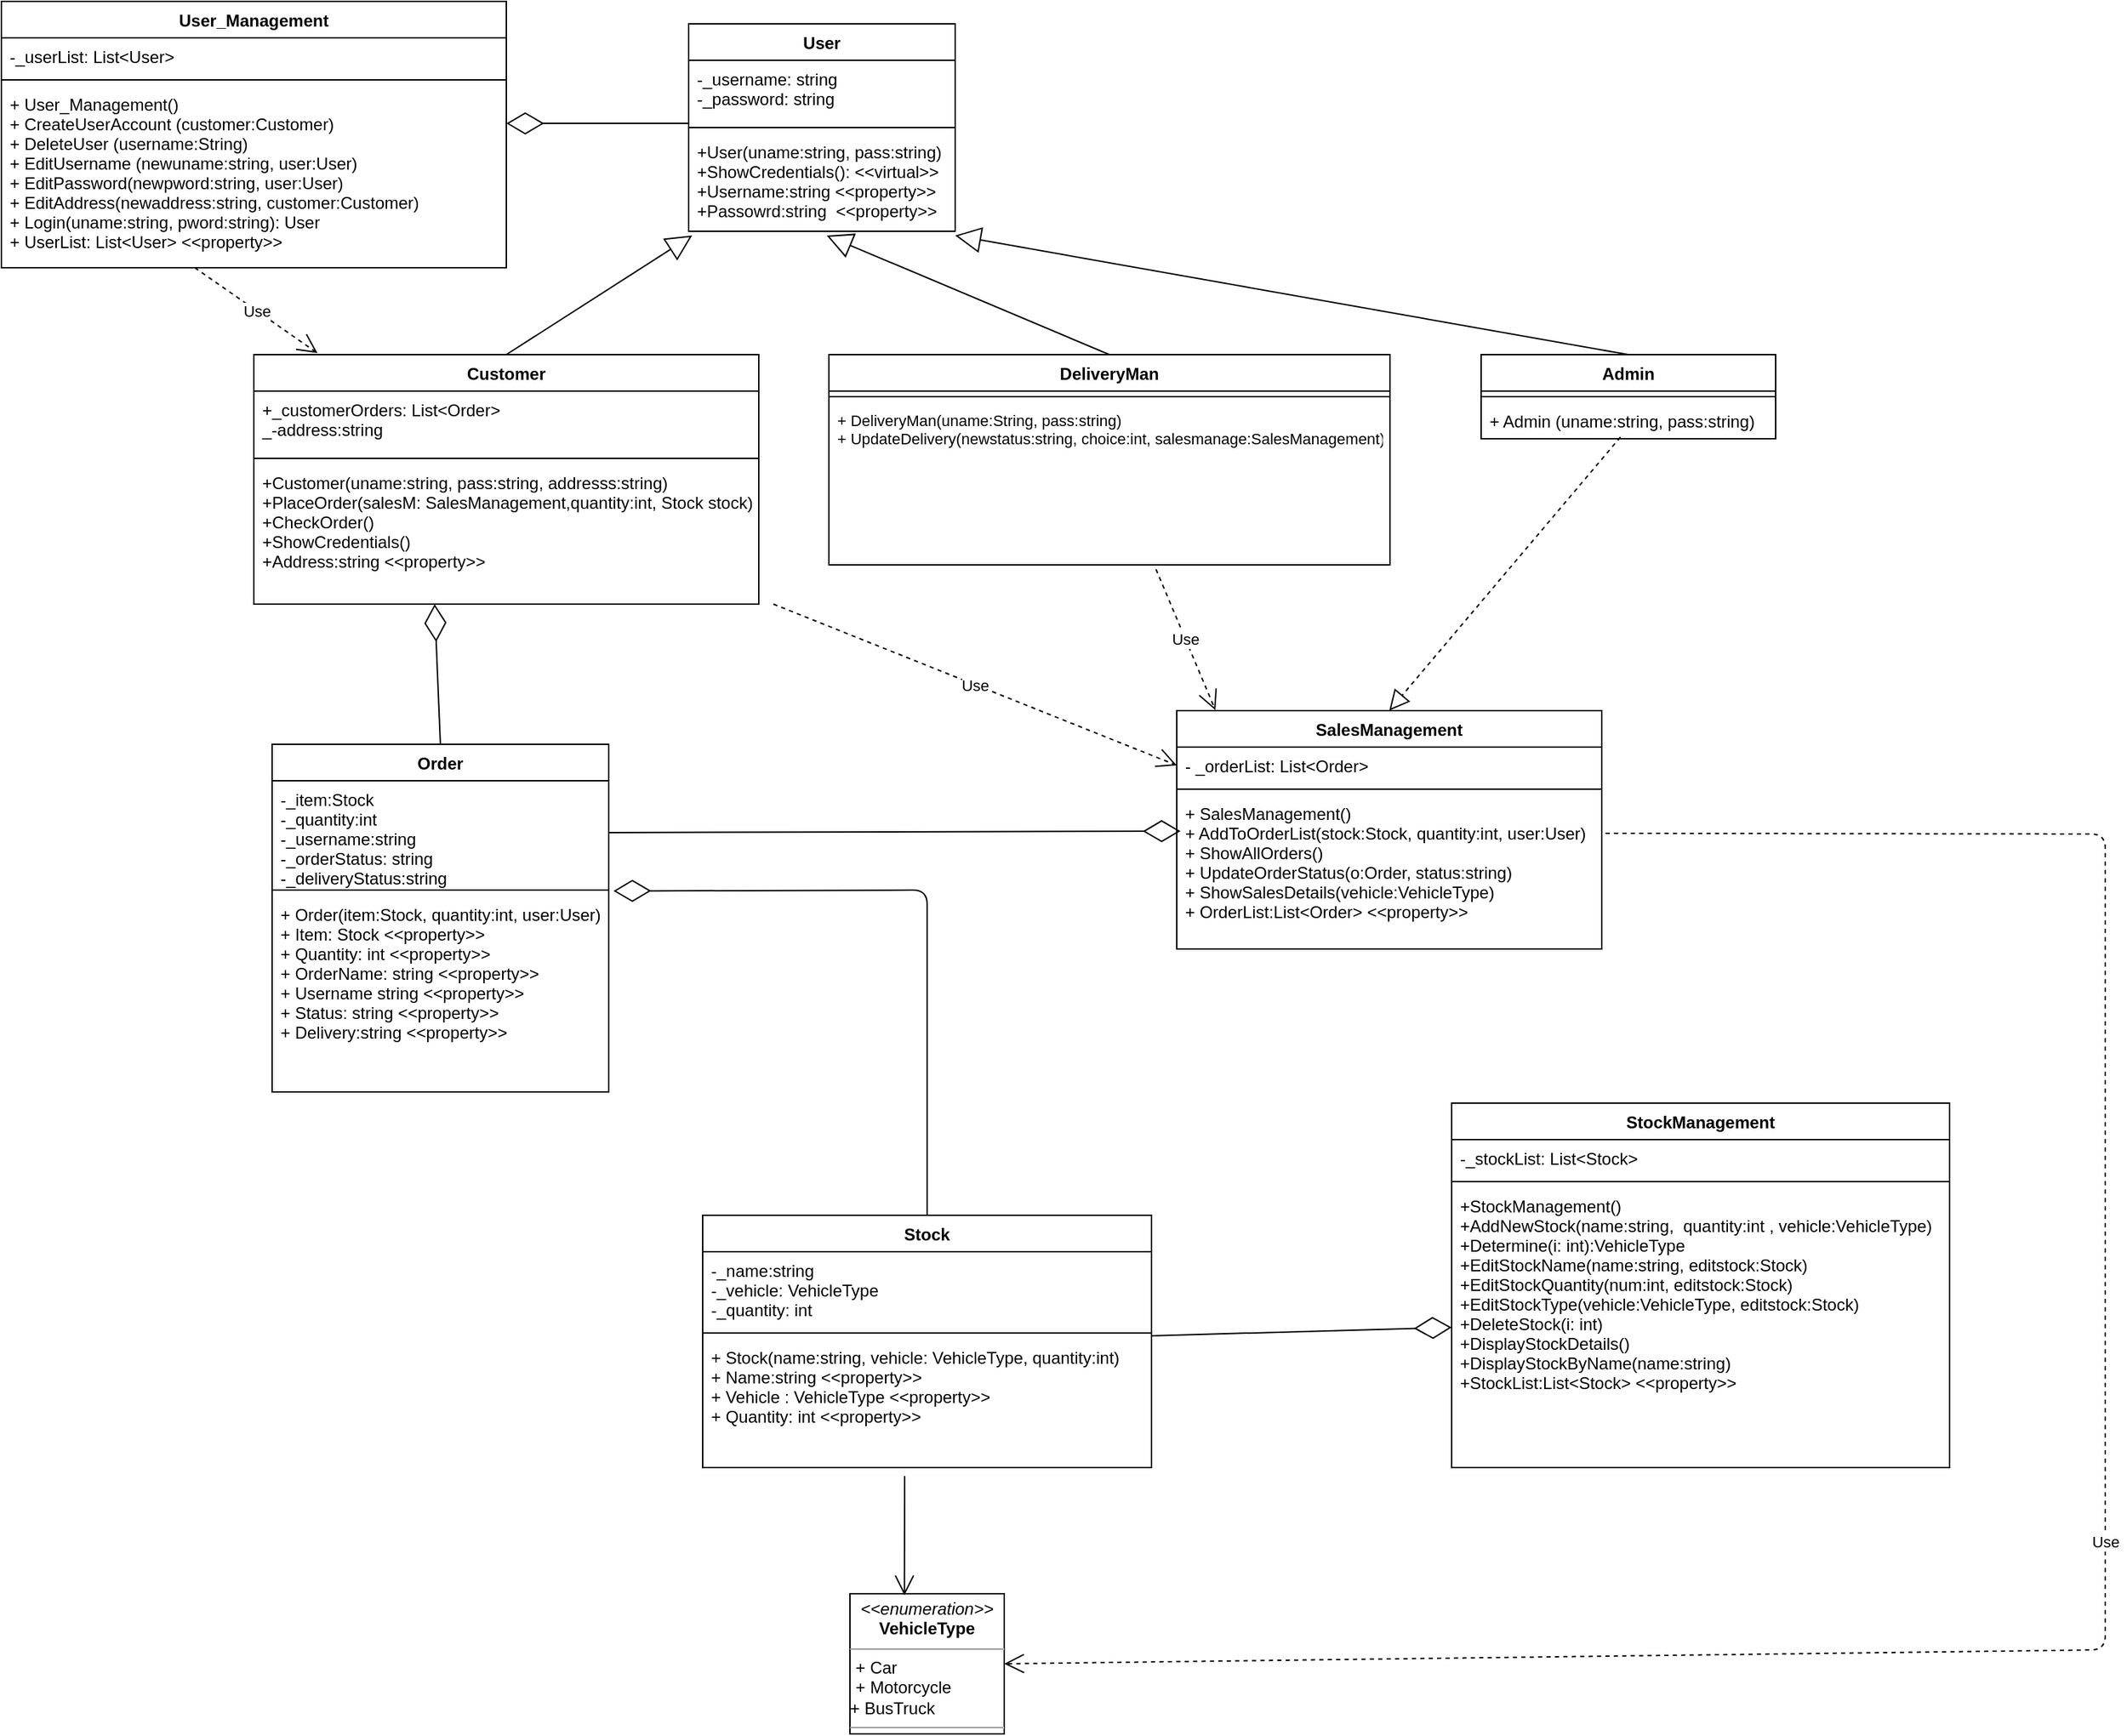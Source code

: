 <mxfile version="12.1.9" type="github" pages="1">
  <diagram id="43vNWwg8jOlzyk5GfrOZ" name="Page-1">
    <mxGraphModel dx="1920" dy="990" grid="1" gridSize="10" guides="1" tooltips="1" connect="1" arrows="1" fold="1" page="1" pageScale="1" pageWidth="1100" pageHeight="850" math="0" shadow="0">
      <root>
        <mxCell id="0"/>
        <mxCell id="1" parent="0"/>
        <mxCell id="r0ZETI2wqyOW0yTTkkn_-1" value="User_Management" style="swimlane;fontStyle=1;align=center;verticalAlign=top;childLayout=stackLayout;horizontal=1;startSize=26;horizontalStack=0;resizeParent=1;resizeParentMax=0;resizeLast=0;collapsible=1;marginBottom=0;" parent="1" vertex="1">
          <mxGeometry x="260" y="114" width="360" height="190" as="geometry"/>
        </mxCell>
        <mxCell id="r0ZETI2wqyOW0yTTkkn_-2" value="-_userList: List&lt;User&gt;" style="text;strokeColor=none;fillColor=none;align=left;verticalAlign=top;spacingLeft=4;spacingRight=4;overflow=hidden;rotatable=0;points=[[0,0.5],[1,0.5]];portConstraint=eastwest;" parent="r0ZETI2wqyOW0yTTkkn_-1" vertex="1">
          <mxGeometry y="26" width="360" height="26" as="geometry"/>
        </mxCell>
        <mxCell id="r0ZETI2wqyOW0yTTkkn_-3" value="" style="line;strokeWidth=1;fillColor=none;align=left;verticalAlign=middle;spacingTop=-1;spacingLeft=3;spacingRight=3;rotatable=0;labelPosition=right;points=[];portConstraint=eastwest;" parent="r0ZETI2wqyOW0yTTkkn_-1" vertex="1">
          <mxGeometry y="52" width="360" height="8" as="geometry"/>
        </mxCell>
        <mxCell id="r0ZETI2wqyOW0yTTkkn_-4" value="+ User_Management()&#xa;+ CreateUserAccount (customer:Customer)&#xa;+ DeleteUser (username:String)&#xa;+ EditUsername (newuname:string, user:User)&#xa;+ EditPassword(newpword:string, user:User)&#xa;+ EditAddress(newaddress:string, customer:Customer)&#xa;+ Login(uname:string, pword:string): User&#xa;+ UserList: List&lt;User&gt; &lt;&lt;property&gt;&gt;&#xa;&#xa;&#xa;" style="text;strokeColor=none;fillColor=none;align=left;verticalAlign=top;spacingLeft=4;spacingRight=4;overflow=hidden;rotatable=0;points=[[0,0.5],[1,0.5]];portConstraint=eastwest;" parent="r0ZETI2wqyOW0yTTkkn_-1" vertex="1">
          <mxGeometry y="60" width="360" height="130" as="geometry"/>
        </mxCell>
        <mxCell id="r0ZETI2wqyOW0yTTkkn_-5" value="User" style="swimlane;fontStyle=1;align=center;verticalAlign=top;childLayout=stackLayout;horizontal=1;startSize=26;horizontalStack=0;resizeParent=1;resizeParentMax=0;resizeLast=0;collapsible=1;marginBottom=0;" parent="1" vertex="1">
          <mxGeometry x="750" y="130" width="190" height="148" as="geometry"/>
        </mxCell>
        <mxCell id="r0ZETI2wqyOW0yTTkkn_-6" value="-_username: string&#xa;-_password: string&#xa;" style="text;strokeColor=none;fillColor=none;align=left;verticalAlign=top;spacingLeft=4;spacingRight=4;overflow=hidden;rotatable=0;points=[[0,0.5],[1,0.5]];portConstraint=eastwest;" parent="r0ZETI2wqyOW0yTTkkn_-5" vertex="1">
          <mxGeometry y="26" width="190" height="44" as="geometry"/>
        </mxCell>
        <mxCell id="r0ZETI2wqyOW0yTTkkn_-7" value="" style="line;strokeWidth=1;fillColor=none;align=left;verticalAlign=middle;spacingTop=-1;spacingLeft=3;spacingRight=3;rotatable=0;labelPosition=right;points=[];portConstraint=eastwest;" parent="r0ZETI2wqyOW0yTTkkn_-5" vertex="1">
          <mxGeometry y="70" width="190" height="8" as="geometry"/>
        </mxCell>
        <mxCell id="r0ZETI2wqyOW0yTTkkn_-8" value="+User(uname:string, pass:string)&#xa;+ShowCredentials(): &lt;&lt;virtual&gt;&gt; &#xa;+Username:string &lt;&lt;property&gt;&gt;&#xa;+Passowrd:string  &lt;&lt;property&gt;&gt;&#xa;&#xa;" style="text;strokeColor=none;fillColor=none;align=left;verticalAlign=top;spacingLeft=4;spacingRight=4;overflow=hidden;rotatable=0;points=[[0,0.5],[1,0.5]];portConstraint=eastwest;" parent="r0ZETI2wqyOW0yTTkkn_-5" vertex="1">
          <mxGeometry y="78" width="190" height="70" as="geometry"/>
        </mxCell>
        <mxCell id="r0ZETI2wqyOW0yTTkkn_-9" value="Customer" style="swimlane;fontStyle=1;align=center;verticalAlign=top;childLayout=stackLayout;horizontal=1;startSize=26;horizontalStack=0;resizeParent=1;resizeParentMax=0;resizeLast=0;collapsible=1;marginBottom=0;" parent="1" vertex="1">
          <mxGeometry x="440" y="366" width="360" height="178" as="geometry"/>
        </mxCell>
        <mxCell id="r0ZETI2wqyOW0yTTkkn_-10" value="+_customerOrders: List&lt;Order&gt;&#xa;_-address:string&#xa;" style="text;strokeColor=none;fillColor=none;align=left;verticalAlign=top;spacingLeft=4;spacingRight=4;overflow=hidden;rotatable=0;points=[[0,0.5],[1,0.5]];portConstraint=eastwest;" parent="r0ZETI2wqyOW0yTTkkn_-9" vertex="1">
          <mxGeometry y="26" width="360" height="44" as="geometry"/>
        </mxCell>
        <mxCell id="r0ZETI2wqyOW0yTTkkn_-11" value="" style="line;strokeWidth=1;fillColor=none;align=left;verticalAlign=middle;spacingTop=-1;spacingLeft=3;spacingRight=3;rotatable=0;labelPosition=right;points=[];portConstraint=eastwest;" parent="r0ZETI2wqyOW0yTTkkn_-9" vertex="1">
          <mxGeometry y="70" width="360" height="8" as="geometry"/>
        </mxCell>
        <mxCell id="r0ZETI2wqyOW0yTTkkn_-12" value="+Customer(uname:string, pass:string, addresss:string)&#xa;+PlaceOrder(salesM: SalesManagement,quantity:int, Stock stock)&#xa;+CheckOrder()&#xa;+ShowCredentials() &#xa;+Address:string &lt;&lt;property&gt;&gt;&#xa;&#xa;&#xa;" style="text;strokeColor=none;fillColor=none;align=left;verticalAlign=top;spacingLeft=4;spacingRight=4;overflow=hidden;rotatable=0;points=[[0,0.5],[1,0.5]];portConstraint=eastwest;" parent="r0ZETI2wqyOW0yTTkkn_-9" vertex="1">
          <mxGeometry y="78" width="360" height="100" as="geometry"/>
        </mxCell>
        <mxCell id="r0ZETI2wqyOW0yTTkkn_-13" value="DeliveryMan" style="swimlane;fontStyle=1;align=center;verticalAlign=top;childLayout=stackLayout;horizontal=1;startSize=26;horizontalStack=0;resizeParent=1;resizeParentMax=0;resizeLast=0;collapsible=1;marginBottom=0;" parent="1" vertex="1">
          <mxGeometry x="850" y="366" width="400" height="150" as="geometry"/>
        </mxCell>
        <mxCell id="r0ZETI2wqyOW0yTTkkn_-15" value="" style="line;strokeWidth=1;fillColor=none;align=left;verticalAlign=middle;spacingTop=-1;spacingLeft=3;spacingRight=3;rotatable=0;labelPosition=right;points=[];portConstraint=eastwest;" parent="r0ZETI2wqyOW0yTTkkn_-13" vertex="1">
          <mxGeometry y="26" width="400" height="8" as="geometry"/>
        </mxCell>
        <mxCell id="r0ZETI2wqyOW0yTTkkn_-16" value="+ DeliveryMan(uname:String, pass:string)&#xa;+ UpdateDelivery(newstatus:string, choice:int, salesmanage:SalesManagement)&#xa;" style="text;strokeColor=none;fillColor=none;align=left;verticalAlign=top;spacingLeft=4;spacingRight=4;overflow=hidden;rotatable=0;points=[[0,0.5],[1,0.5]];portConstraint=eastwest;fontSize=11;" parent="r0ZETI2wqyOW0yTTkkn_-13" vertex="1">
          <mxGeometry y="34" width="400" height="116" as="geometry"/>
        </mxCell>
        <mxCell id="r0ZETI2wqyOW0yTTkkn_-17" value="Admin" style="swimlane;fontStyle=1;align=center;verticalAlign=top;childLayout=stackLayout;horizontal=1;startSize=26;horizontalStack=0;resizeParent=1;resizeParentMax=0;resizeLast=0;collapsible=1;marginBottom=0;" parent="1" vertex="1">
          <mxGeometry x="1315" y="366" width="210" height="60" as="geometry"/>
        </mxCell>
        <mxCell id="r0ZETI2wqyOW0yTTkkn_-19" value="" style="line;strokeWidth=1;fillColor=none;align=left;verticalAlign=middle;spacingTop=-1;spacingLeft=3;spacingRight=3;rotatable=0;labelPosition=right;points=[];portConstraint=eastwest;" parent="r0ZETI2wqyOW0yTTkkn_-17" vertex="1">
          <mxGeometry y="26" width="210" height="8" as="geometry"/>
        </mxCell>
        <mxCell id="r0ZETI2wqyOW0yTTkkn_-20" value="+ Admin (uname:string, pass:string)" style="text;strokeColor=none;fillColor=none;align=left;verticalAlign=top;spacingLeft=4;spacingRight=4;overflow=hidden;rotatable=0;points=[[0,0.5],[1,0.5]];portConstraint=eastwest;" parent="r0ZETI2wqyOW0yTTkkn_-17" vertex="1">
          <mxGeometry y="34" width="210" height="26" as="geometry"/>
        </mxCell>
        <mxCell id="r0ZETI2wqyOW0yTTkkn_-22" value="Order" style="swimlane;fontStyle=1;align=center;verticalAlign=top;childLayout=stackLayout;horizontal=1;startSize=26;horizontalStack=0;resizeParent=1;resizeParentMax=0;resizeLast=0;collapsible=1;marginBottom=0;" parent="1" vertex="1">
          <mxGeometry x="453" y="644" width="240" height="248" as="geometry"/>
        </mxCell>
        <mxCell id="r0ZETI2wqyOW0yTTkkn_-23" value="-_item:Stock&#xa;-_quantity:int&#xa;-_username:string&#xa;-_orderStatus: string&#xa;-_deliveryStatus:string&#xa;&#xa;&#xa;" style="text;strokeColor=none;fillColor=none;align=left;verticalAlign=top;spacingLeft=4;spacingRight=4;overflow=hidden;rotatable=0;points=[[0,0.5],[1,0.5]];portConstraint=eastwest;" parent="r0ZETI2wqyOW0yTTkkn_-22" vertex="1">
          <mxGeometry y="26" width="240" height="74" as="geometry"/>
        </mxCell>
        <mxCell id="r0ZETI2wqyOW0yTTkkn_-24" value="" style="line;strokeWidth=1;fillColor=none;align=left;verticalAlign=middle;spacingTop=-1;spacingLeft=3;spacingRight=3;rotatable=0;labelPosition=right;points=[];portConstraint=eastwest;" parent="r0ZETI2wqyOW0yTTkkn_-22" vertex="1">
          <mxGeometry y="100" width="240" height="8" as="geometry"/>
        </mxCell>
        <mxCell id="r0ZETI2wqyOW0yTTkkn_-25" value="+ Order(item:Stock, quantity:int, user:User)&#xa;+ Item: Stock &lt;&lt;property&gt;&gt;&#xa;+ Quantity: int &lt;&lt;property&gt;&gt;&#xa;+ OrderName: string &lt;&lt;property&gt;&gt;&#xa;+ Username string &lt;&lt;property&gt;&gt;&#xa;+ Status: string &lt;&lt;property&gt;&gt;&#xa;+ Delivery:string &lt;&lt;property&gt;&gt;&#xa;" style="text;strokeColor=none;fillColor=none;align=left;verticalAlign=top;spacingLeft=4;spacingRight=4;overflow=hidden;rotatable=0;points=[[0,0.5],[1,0.5]];portConstraint=eastwest;" parent="r0ZETI2wqyOW0yTTkkn_-22" vertex="1">
          <mxGeometry y="108" width="240" height="140" as="geometry"/>
        </mxCell>
        <mxCell id="r0ZETI2wqyOW0yTTkkn_-26" value="SalesManagement" style="swimlane;fontStyle=1;align=center;verticalAlign=top;childLayout=stackLayout;horizontal=1;startSize=26;horizontalStack=0;resizeParent=1;resizeParentMax=0;resizeLast=0;collapsible=1;marginBottom=0;" parent="1" vertex="1">
          <mxGeometry x="1098" y="620" width="303" height="170" as="geometry">
            <mxRectangle x="1440" y="774" width="130" height="26" as="alternateBounds"/>
          </mxGeometry>
        </mxCell>
        <mxCell id="r0ZETI2wqyOW0yTTkkn_-27" value="- _orderList: List&lt;Order&gt;" style="text;strokeColor=none;fillColor=none;align=left;verticalAlign=top;spacingLeft=4;spacingRight=4;overflow=hidden;rotatable=0;points=[[0,0.5],[1,0.5]];portConstraint=eastwest;" parent="r0ZETI2wqyOW0yTTkkn_-26" vertex="1">
          <mxGeometry y="26" width="303" height="26" as="geometry"/>
        </mxCell>
        <mxCell id="r0ZETI2wqyOW0yTTkkn_-28" value="" style="line;strokeWidth=1;fillColor=none;align=left;verticalAlign=middle;spacingTop=-1;spacingLeft=3;spacingRight=3;rotatable=0;labelPosition=right;points=[];portConstraint=eastwest;" parent="r0ZETI2wqyOW0yTTkkn_-26" vertex="1">
          <mxGeometry y="52" width="303" height="8" as="geometry"/>
        </mxCell>
        <mxCell id="r0ZETI2wqyOW0yTTkkn_-29" value="+ SalesManagement()&#xa;+ AddToOrderList(stock:Stock, quantity:int, user:User)&#xa;+ ShowAllOrders()&#xa;+ UpdateOrderStatus(o:Order, status:string)&#xa;+ ShowSalesDetails(vehicle:VehicleType)&#xa;+ OrderList:List&lt;Order&gt; &lt;&lt;property&gt;&gt;&#xa;&#xa;&#xa;&#xa;" style="text;strokeColor=none;fillColor=none;align=left;verticalAlign=top;spacingLeft=4;spacingRight=4;overflow=hidden;rotatable=0;points=[[0,0.5],[1,0.5]];portConstraint=eastwest;" parent="r0ZETI2wqyOW0yTTkkn_-26" vertex="1">
          <mxGeometry y="60" width="303" height="110" as="geometry"/>
        </mxCell>
        <mxCell id="r0ZETI2wqyOW0yTTkkn_-30" value="Stock" style="swimlane;fontStyle=1;align=center;verticalAlign=top;childLayout=stackLayout;horizontal=1;startSize=26;horizontalStack=0;resizeParent=1;resizeParentMax=0;resizeLast=0;collapsible=1;marginBottom=0;" parent="1" vertex="1">
          <mxGeometry x="760" y="980" width="320" height="180" as="geometry"/>
        </mxCell>
        <mxCell id="r0ZETI2wqyOW0yTTkkn_-31" value="-_name:string&#xa;-_vehicle: VehicleType&#xa;-_quantity: int&#xa;" style="text;strokeColor=none;fillColor=none;align=left;verticalAlign=top;spacingLeft=4;spacingRight=4;overflow=hidden;rotatable=0;points=[[0,0.5],[1,0.5]];portConstraint=eastwest;" parent="r0ZETI2wqyOW0yTTkkn_-30" vertex="1">
          <mxGeometry y="26" width="320" height="54" as="geometry"/>
        </mxCell>
        <mxCell id="r0ZETI2wqyOW0yTTkkn_-32" value="" style="line;strokeWidth=1;fillColor=none;align=left;verticalAlign=middle;spacingTop=-1;spacingLeft=3;spacingRight=3;rotatable=0;labelPosition=right;points=[];portConstraint=eastwest;" parent="r0ZETI2wqyOW0yTTkkn_-30" vertex="1">
          <mxGeometry y="80" width="320" height="8" as="geometry"/>
        </mxCell>
        <mxCell id="r0ZETI2wqyOW0yTTkkn_-33" value="+ Stock(name:string, vehicle: VehicleType, quantity:int)&#xa;+ Name:string &lt;&lt;property&gt;&gt;&#xa;+ Vehicle : VehicleType &lt;&lt;property&gt;&gt;&#xa;+ Quantity: int &lt;&lt;property&gt;&gt;&#xa;" style="text;strokeColor=none;fillColor=none;align=left;verticalAlign=top;spacingLeft=4;spacingRight=4;overflow=hidden;rotatable=0;points=[[0,0.5],[1,0.5]];portConstraint=eastwest;" parent="r0ZETI2wqyOW0yTTkkn_-30" vertex="1">
          <mxGeometry y="88" width="320" height="92" as="geometry"/>
        </mxCell>
        <mxCell id="r0ZETI2wqyOW0yTTkkn_-34" value="StockManagement" style="swimlane;fontStyle=1;align=center;verticalAlign=top;childLayout=stackLayout;horizontal=1;startSize=26;horizontalStack=0;resizeParent=1;resizeParentMax=0;resizeLast=0;collapsible=1;marginBottom=0;" parent="1" vertex="1">
          <mxGeometry x="1294" y="900" width="355" height="260" as="geometry"/>
        </mxCell>
        <mxCell id="r0ZETI2wqyOW0yTTkkn_-35" value="-_stockList: List&lt;Stock&gt;" style="text;strokeColor=none;fillColor=none;align=left;verticalAlign=top;spacingLeft=4;spacingRight=4;overflow=hidden;rotatable=0;points=[[0,0.5],[1,0.5]];portConstraint=eastwest;" parent="r0ZETI2wqyOW0yTTkkn_-34" vertex="1">
          <mxGeometry y="26" width="355" height="26" as="geometry"/>
        </mxCell>
        <mxCell id="r0ZETI2wqyOW0yTTkkn_-36" value="" style="line;strokeWidth=1;fillColor=none;align=left;verticalAlign=middle;spacingTop=-1;spacingLeft=3;spacingRight=3;rotatable=0;labelPosition=right;points=[];portConstraint=eastwest;" parent="r0ZETI2wqyOW0yTTkkn_-34" vertex="1">
          <mxGeometry y="52" width="355" height="8" as="geometry"/>
        </mxCell>
        <mxCell id="r0ZETI2wqyOW0yTTkkn_-37" value="+StockManagement()&#xa;+AddNewStock(name:string,  quantity:int , vehicle:VehicleType)&#xa;+Determine(i: int):VehicleType&#xa;+EditStockName(name:string, editstock:Stock)&#xa;+EditStockQuantity(num:int, editstock:Stock)&#xa;+EditStockType(vehicle:VehicleType, editstock:Stock)&#xa;+DeleteStock(i: int)&#xa;+DisplayStockDetails()&#xa;+DisplayStockByName(name:string)&#xa;+StockList:List&lt;Stock&gt; &lt;&lt;property&gt;&gt;&#xa;&#xa;&#xa;&#xa;" style="text;strokeColor=none;fillColor=none;align=left;verticalAlign=top;spacingLeft=4;spacingRight=4;overflow=hidden;rotatable=0;points=[[0,0.5],[1,0.5]];portConstraint=eastwest;" parent="r0ZETI2wqyOW0yTTkkn_-34" vertex="1">
          <mxGeometry y="60" width="355" height="200" as="geometry"/>
        </mxCell>
        <mxCell id="r0ZETI2wqyOW0yTTkkn_-38" value="&lt;p style=&quot;margin: 0px ; margin-top: 4px ; text-align: center&quot;&gt;&lt;i&gt;&amp;lt;&amp;lt;enumeration&amp;gt;&amp;gt;&lt;/i&gt;&lt;br&gt;&lt;b&gt;VehicleType&lt;/b&gt;&lt;/p&gt;&lt;hr size=&quot;1&quot;&gt;&lt;p style=&quot;margin: 0px ; margin-left: 4px&quot;&gt;+ Car&lt;/p&gt;&lt;p style=&quot;margin: 0px ; margin-left: 4px&quot;&gt;+ Motorcycle&lt;/p&gt;+ BusTruck&lt;hr size=&quot;1&quot;&gt;" style="verticalAlign=top;align=left;overflow=fill;fontSize=12;fontFamily=Helvetica;html=1;" parent="1" vertex="1">
          <mxGeometry x="865" y="1250" width="110" height="100" as="geometry"/>
        </mxCell>
        <mxCell id="NFNXPomns0XOpPRr1u2R-3" value="" style="endArrow=block;endSize=16;endFill=0;html=1;entryX=0.013;entryY=1.043;entryDx=0;entryDy=0;entryPerimeter=0;exitX=0.5;exitY=0;exitDx=0;exitDy=0;" parent="1" source="r0ZETI2wqyOW0yTTkkn_-9" target="r0ZETI2wqyOW0yTTkkn_-8" edge="1">
          <mxGeometry width="160" relative="1" as="geometry">
            <mxPoint x="840" y="444" as="sourcePoint"/>
            <mxPoint x="1000" y="444" as="targetPoint"/>
          </mxGeometry>
        </mxCell>
        <mxCell id="NFNXPomns0XOpPRr1u2R-4" value="" style="endArrow=block;endSize=16;endFill=0;html=1;entryX=0.518;entryY=1.043;entryDx=0;entryDy=0;entryPerimeter=0;exitX=0.5;exitY=0;exitDx=0;exitDy=0;" parent="1" source="r0ZETI2wqyOW0yTTkkn_-13" target="r0ZETI2wqyOW0yTTkkn_-8" edge="1">
          <mxGeometry width="160" relative="1" as="geometry">
            <mxPoint x="1097.5" y="514" as="sourcePoint"/>
            <mxPoint x="1289.97" y="361.01" as="targetPoint"/>
          </mxGeometry>
        </mxCell>
        <mxCell id="NFNXPomns0XOpPRr1u2R-5" value="" style="endArrow=block;endSize=16;endFill=0;html=1;entryX=1;entryY=1.043;entryDx=0;entryDy=0;entryPerimeter=0;exitX=0.5;exitY=0;exitDx=0;exitDy=0;" parent="1" source="r0ZETI2wqyOW0yTTkkn_-17" target="r0ZETI2wqyOW0yTTkkn_-8" edge="1">
          <mxGeometry width="160" relative="1" as="geometry">
            <mxPoint x="1370" y="497" as="sourcePoint"/>
            <mxPoint x="1562.47" y="344.01" as="targetPoint"/>
          </mxGeometry>
        </mxCell>
        <mxCell id="NFNXPomns0XOpPRr1u2R-9" value="" style="endArrow=block;dashed=1;endFill=0;endSize=12;html=1;entryX=0.5;entryY=0;entryDx=0;entryDy=0;exitX=0.473;exitY=0.956;exitDx=0;exitDy=0;exitPerimeter=0;" parent="1" source="r0ZETI2wqyOW0yTTkkn_-20" target="r0ZETI2wqyOW0yTTkkn_-26" edge="1">
          <mxGeometry width="160" relative="1" as="geometry">
            <mxPoint x="1260" y="644" as="sourcePoint"/>
            <mxPoint x="1460" y="704" as="targetPoint"/>
          </mxGeometry>
        </mxCell>
        <mxCell id="dziBrICTCjueydhqJgy6-5" value="" style="endArrow=diamondThin;endFill=0;endSize=24;html=1;exitX=0.5;exitY=0;exitDx=0;exitDy=0;entryX=0.358;entryY=1;entryDx=0;entryDy=0;entryPerimeter=0;" parent="1" source="r0ZETI2wqyOW0yTTkkn_-22" target="r0ZETI2wqyOW0yTTkkn_-12" edge="1">
          <mxGeometry width="160" relative="1" as="geometry">
            <mxPoint x="800" y="740" as="sourcePoint"/>
            <mxPoint x="960" y="740" as="targetPoint"/>
          </mxGeometry>
        </mxCell>
        <mxCell id="dziBrICTCjueydhqJgy6-7" value="" style="endArrow=open;endFill=1;endSize=12;html=1;exitX=0.45;exitY=1.065;exitDx=0;exitDy=0;exitPerimeter=0;entryX=0.353;entryY=0.011;entryDx=0;entryDy=0;entryPerimeter=0;" parent="1" source="r0ZETI2wqyOW0yTTkkn_-33" target="r0ZETI2wqyOW0yTTkkn_-38" edge="1">
          <mxGeometry width="160" relative="1" as="geometry">
            <mxPoint x="680" y="950" as="sourcePoint"/>
            <mxPoint x="840" y="950" as="targetPoint"/>
          </mxGeometry>
        </mxCell>
        <mxCell id="dziBrICTCjueydhqJgy6-8" value="" style="endArrow=diamondThin;endFill=0;endSize=24;html=1;exitX=0.5;exitY=0;exitDx=0;exitDy=0;entryX=1.014;entryY=-0.024;entryDx=0;entryDy=0;entryPerimeter=0;" parent="1" source="r0ZETI2wqyOW0yTTkkn_-30" target="r0ZETI2wqyOW0yTTkkn_-25" edge="1">
          <mxGeometry width="160" relative="1" as="geometry">
            <mxPoint x="910" y="870" as="sourcePoint"/>
            <mxPoint x="730" y="860" as="targetPoint"/>
            <Array as="points">
              <mxPoint x="920" y="748"/>
            </Array>
          </mxGeometry>
        </mxCell>
        <mxCell id="dziBrICTCjueydhqJgy6-10" value="" style="endArrow=diamondThin;endFill=0;endSize=24;html=1;exitX=1;exitY=0.5;exitDx=0;exitDy=0;entryX=0.009;entryY=0.236;entryDx=0;entryDy=0;entryPerimeter=0;" parent="1" source="r0ZETI2wqyOW0yTTkkn_-23" target="r0ZETI2wqyOW0yTTkkn_-29" edge="1">
          <mxGeometry width="160" relative="1" as="geometry">
            <mxPoint x="850" y="650" as="sourcePoint"/>
            <mxPoint x="1010" y="650" as="targetPoint"/>
          </mxGeometry>
        </mxCell>
        <mxCell id="dziBrICTCjueydhqJgy6-11" value="" style="endArrow=diamondThin;endFill=0;endSize=24;html=1;exitX=1;exitY=-0.022;exitDx=0;exitDy=0;exitPerimeter=0;entryX=0;entryY=0.5;entryDx=0;entryDy=0;" parent="1" source="r0ZETI2wqyOW0yTTkkn_-33" target="r0ZETI2wqyOW0yTTkkn_-37" edge="1">
          <mxGeometry width="160" relative="1" as="geometry">
            <mxPoint x="1180" y="1200" as="sourcePoint"/>
            <mxPoint x="1340" y="1200" as="targetPoint"/>
          </mxGeometry>
        </mxCell>
        <mxCell id="dziBrICTCjueydhqJgy6-13" value="Use" style="endArrow=open;endSize=12;dashed=1;html=1;exitX=1.029;exitY=1;exitDx=0;exitDy=0;exitPerimeter=0;entryX=0;entryY=0.5;entryDx=0;entryDy=0;" parent="1" source="r0ZETI2wqyOW0yTTkkn_-12" target="r0ZETI2wqyOW0yTTkkn_-27" edge="1">
          <mxGeometry width="160" relative="1" as="geometry">
            <mxPoint x="940" y="640" as="sourcePoint"/>
            <mxPoint x="1100" y="640" as="targetPoint"/>
          </mxGeometry>
        </mxCell>
        <mxCell id="dziBrICTCjueydhqJgy6-14" value="Use" style="endArrow=open;endSize=12;dashed=1;html=1;exitX=0.583;exitY=1.027;exitDx=0;exitDy=0;exitPerimeter=0;entryX=0.091;entryY=-0.002;entryDx=0;entryDy=0;entryPerimeter=0;" parent="1" source="r0ZETI2wqyOW0yTTkkn_-16" target="r0ZETI2wqyOW0yTTkkn_-26" edge="1">
          <mxGeometry width="160" relative="1" as="geometry">
            <mxPoint x="1050" y="540" as="sourcePoint"/>
            <mxPoint x="1210" y="540" as="targetPoint"/>
          </mxGeometry>
        </mxCell>
        <mxCell id="dziBrICTCjueydhqJgy6-15" value="" style="endArrow=diamondThin;endFill=0;endSize=24;html=1;exitX=0;exitY=0.125;exitDx=0;exitDy=0;exitPerimeter=0;entryX=1;entryY=0.208;entryDx=0;entryDy=0;entryPerimeter=0;" parent="1" source="r0ZETI2wqyOW0yTTkkn_-7" target="r0ZETI2wqyOW0yTTkkn_-4" edge="1">
          <mxGeometry width="160" relative="1" as="geometry">
            <mxPoint x="650" y="150" as="sourcePoint"/>
            <mxPoint x="810" y="150" as="targetPoint"/>
          </mxGeometry>
        </mxCell>
        <mxCell id="dziBrICTCjueydhqJgy6-16" value="Use" style="endArrow=open;endSize=12;dashed=1;html=1;exitX=0.383;exitY=1;exitDx=0;exitDy=0;exitPerimeter=0;entryX=0.126;entryY=-0.006;entryDx=0;entryDy=0;entryPerimeter=0;" parent="1" source="r0ZETI2wqyOW0yTTkkn_-4" target="r0ZETI2wqyOW0yTTkkn_-9" edge="1">
          <mxGeometry width="160" relative="1" as="geometry">
            <mxPoint x="280" y="350" as="sourcePoint"/>
            <mxPoint x="440" y="350" as="targetPoint"/>
          </mxGeometry>
        </mxCell>
        <mxCell id="dziBrICTCjueydhqJgy6-17" value="Use" style="endArrow=open;endSize=12;dashed=1;html=1;exitX=1.009;exitY=0.25;exitDx=0;exitDy=0;exitPerimeter=0;entryX=1;entryY=0.5;entryDx=0;entryDy=0;" parent="1" source="r0ZETI2wqyOW0yTTkkn_-29" target="r0ZETI2wqyOW0yTTkkn_-38" edge="1">
          <mxGeometry width="160" relative="1" as="geometry">
            <mxPoint x="1690" y="770" as="sourcePoint"/>
            <mxPoint x="1850" y="770" as="targetPoint"/>
            <Array as="points">
              <mxPoint x="1760" y="708"/>
              <mxPoint x="1760" y="1290"/>
            </Array>
          </mxGeometry>
        </mxCell>
      </root>
    </mxGraphModel>
  </diagram>
</mxfile>

